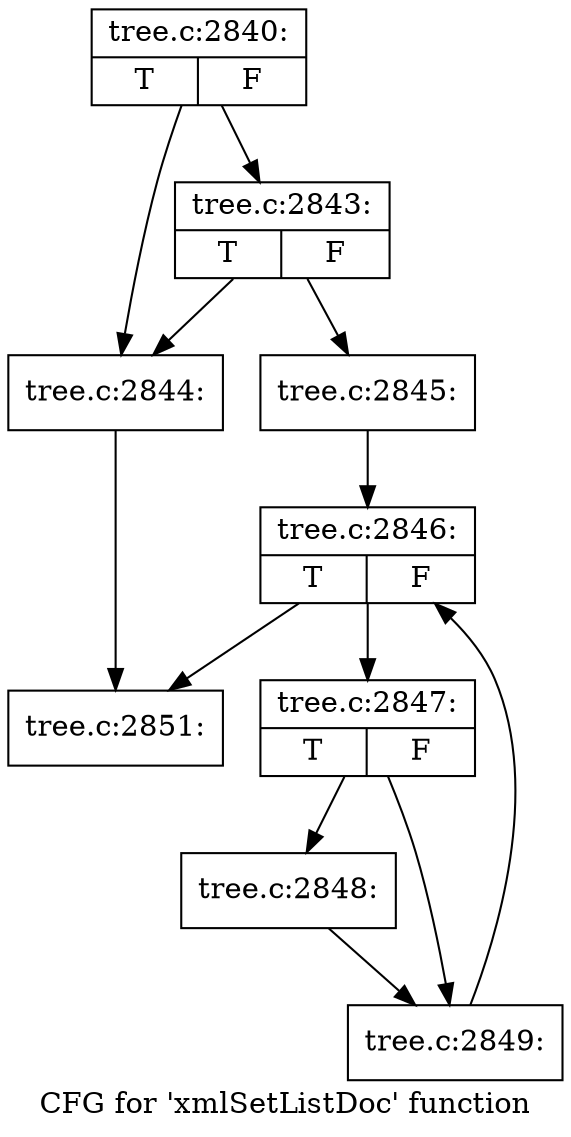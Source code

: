 digraph "CFG for 'xmlSetListDoc' function" {
	label="CFG for 'xmlSetListDoc' function";

	Node0x42f3c40 [shape=record,label="{tree.c:2840:|{<s0>T|<s1>F}}"];
	Node0x42f3c40 -> Node0x42f5a60;
	Node0x42f3c40 -> Node0x42f5b00;
	Node0x42f5b00 [shape=record,label="{tree.c:2843:|{<s0>T|<s1>F}}"];
	Node0x42f5b00 -> Node0x42f5a60;
	Node0x42f5b00 -> Node0x42f5ab0;
	Node0x42f5a60 [shape=record,label="{tree.c:2844:}"];
	Node0x42f5a60 -> Node0x42f6520;
	Node0x42f5ab0 [shape=record,label="{tree.c:2845:}"];
	Node0x42f5ab0 -> Node0x42f6340;
	Node0x42f6340 [shape=record,label="{tree.c:2846:|{<s0>T|<s1>F}}"];
	Node0x42f6340 -> Node0x42f66f0;
	Node0x42f6340 -> Node0x42f6520;
	Node0x42f66f0 [shape=record,label="{tree.c:2847:|{<s0>T|<s1>F}}"];
	Node0x42f66f0 -> Node0x42f68b0;
	Node0x42f66f0 -> Node0x42f6900;
	Node0x42f68b0 [shape=record,label="{tree.c:2848:}"];
	Node0x42f68b0 -> Node0x42f6900;
	Node0x42f6900 [shape=record,label="{tree.c:2849:}"];
	Node0x42f6900 -> Node0x42f6340;
	Node0x42f6520 [shape=record,label="{tree.c:2851:}"];
}
